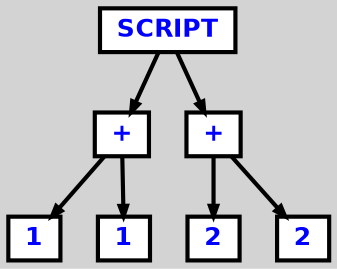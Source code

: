 digraph {

	ordering=out;
	ranksep=.4;
	bgcolor="lightgrey"; node [shape=box, fixedsize=false, fontsize=12, fontname="Helvetica-bold", fontcolor="blue"
		width=.25, height=.25, color="black", fillcolor="white", style="filled, solid, bold"];
	edge [arrowsize=.5, color="black", style="bold"]

  n0 [label="SCRIPT"];
  n1 [label="+"];
  n1 [label="+"];
  n2 [label="1"];
  n3 [label="1"];
  n4 [label="+"];
  n4 [label="+"];
  n5 [label="2"];
  n6 [label="2"];

  n0 -> n1 // "SCRIPT" -> "+"
  n1 -> n2 // "+" -> "1"
  n1 -> n3 // "+" -> "1"
  n0 -> n4 // "SCRIPT" -> "+"
  n4 -> n5 // "+" -> "2"
  n4 -> n6 // "+" -> "2"

}
